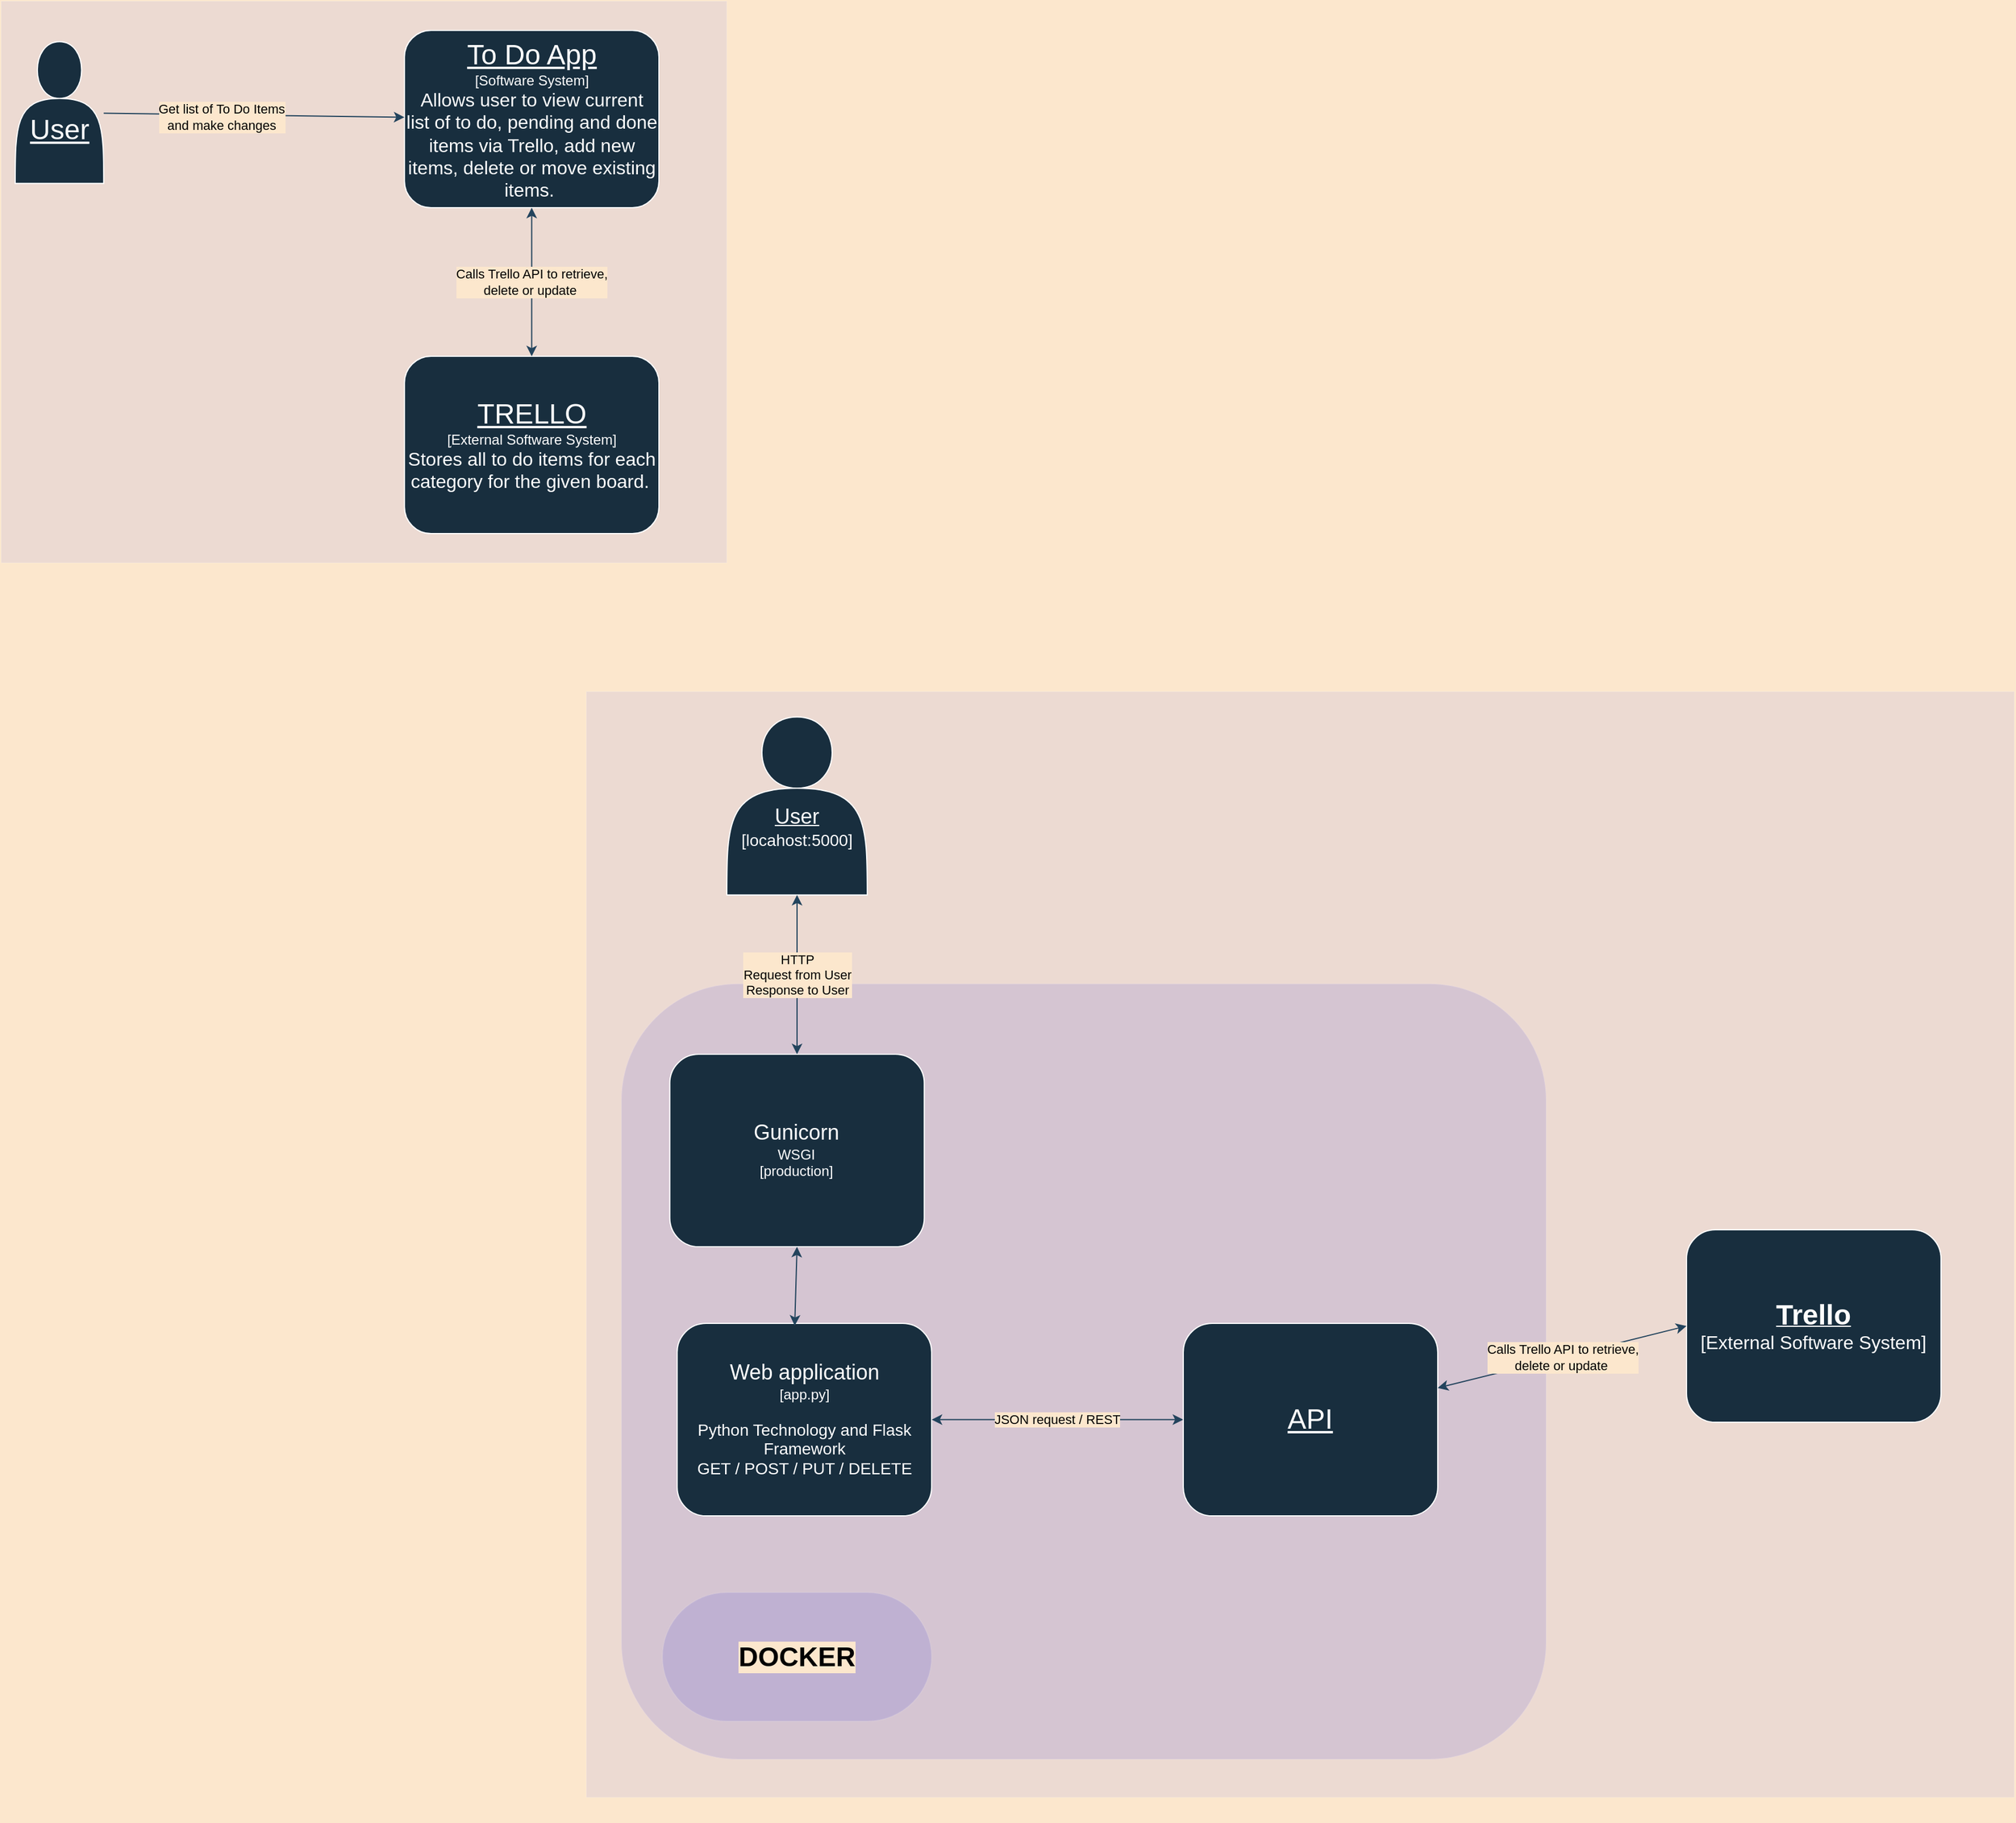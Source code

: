 <mxfile version="13.8.0" type="github">
  <diagram name="Page-1" id="6133507b-19e7-1e82-6fc7-422aa6c4b21f">
    <mxGraphModel dx="1422" dy="2494" grid="1" gridSize="10" guides="1" tooltips="1" connect="1" arrows="1" fold="1" page="1" pageScale="1" pageWidth="1100" pageHeight="850" background="#FCE7CD" math="0" shadow="0">
      <root>
        <mxCell id="0" />
        <mxCell id="1" parent="0" />
        <mxCell id="T8Wpe2ZxtMlLwS92TZOT-49" value="" style="group" vertex="1" connectable="0" parent="1">
          <mxGeometry x="40" y="-1000" width="620" height="480" as="geometry" />
        </mxCell>
        <mxCell id="T8Wpe2ZxtMlLwS92TZOT-48" value="" style="rounded=0;whiteSpace=wrap;html=1;labelBackgroundColor=#FCE7CD;strokeColor=#FFFFFF;fontColor=#FFFFFF;opacity=10;fillColor=#6666FF;" vertex="1" parent="T8Wpe2ZxtMlLwS92TZOT-49">
          <mxGeometry width="620" height="480" as="geometry" />
        </mxCell>
        <mxCell id="T8Wpe2ZxtMlLwS92TZOT-47" value="" style="group" vertex="1" connectable="0" parent="T8Wpe2ZxtMlLwS92TZOT-49">
          <mxGeometry x="12" y="25" width="550" height="430" as="geometry" />
        </mxCell>
        <mxCell id="T8Wpe2ZxtMlLwS92TZOT-30" value="" style="group;labelBorderColor=none;labelBackgroundColor=none;glass=0;opacity=0;fontColor=#FFFFFF;rounded=1;" vertex="1" connectable="0" parent="T8Wpe2ZxtMlLwS92TZOT-47">
          <mxGeometry y="9.605" width="406.484" height="393.801" as="geometry" />
        </mxCell>
        <mxCell id="T8Wpe2ZxtMlLwS92TZOT-28" value="&lt;font&gt;&lt;br&gt;&lt;u style=&quot;font-size: 24px&quot;&gt;&lt;br&gt;User&lt;/u&gt;&lt;br&gt;&lt;br&gt;&lt;/font&gt;" style="shape=actor;whiteSpace=wrap;html=1;fillColor=#182E3E;strokeColor=#FFFFFF;fontColor=#FFFFFF;rounded=1;" vertex="1" parent="T8Wpe2ZxtMlLwS92TZOT-30">
          <mxGeometry width="75.625" height="121.169" as="geometry" />
        </mxCell>
        <mxCell id="T8Wpe2ZxtMlLwS92TZOT-26" value="&lt;font&gt;&lt;u style=&quot;font-size: 24px&quot;&gt;To Do App&lt;br&gt;&lt;/u&gt;[Software System]&lt;br&gt;&lt;font style=&quot;font-size: 16px&quot;&gt;Allows user to view current &lt;br&gt;list of to do, pending and done items via Trello, add new items, delete or move existing items.&amp;nbsp;&lt;/font&gt;&lt;br&gt;&lt;/font&gt;" style="whiteSpace=wrap;html=1;fillColor=#182E3E;strokeColor=#FFFFFF;fontColor=#FFFFFF;rounded=1;" vertex="1" parent="T8Wpe2ZxtMlLwS92TZOT-47">
          <mxGeometry x="332.579" width="217.421" height="151.462" as="geometry" />
        </mxCell>
        <mxCell id="T8Wpe2ZxtMlLwS92TZOT-29" value="&lt;font&gt;&lt;font style=&quot;font-size: 24px&quot;&gt;&lt;u&gt;TRELLO&lt;/u&gt;&lt;/font&gt;&lt;br&gt;&lt;u style=&quot;font-size: 12px&quot;&gt;[&lt;/u&gt;External&amp;nbsp;&lt;span style=&quot;font-size: 12px&quot;&gt;Software System&lt;/span&gt;&lt;u style=&quot;font-size: 12px&quot;&gt;]&lt;/u&gt;&lt;br&gt;&lt;font style=&quot;font-size: 16px&quot;&gt;Stores all to do items for each category for the given board.&lt;/font&gt;&lt;/font&gt;&lt;font style=&quot;font-size: 12px&quot;&gt;&amp;nbsp;&lt;br&gt;&lt;/font&gt;" style="whiteSpace=wrap;html=1;fillColor=#182E3E;strokeColor=#FFFFFF;fontColor=#FFFFFF;rounded=1;" vertex="1" parent="T8Wpe2ZxtMlLwS92TZOT-47">
          <mxGeometry x="332.579" y="278.538" width="217.421" height="151.462" as="geometry" />
        </mxCell>
        <mxCell id="T8Wpe2ZxtMlLwS92TZOT-35" value="Calls Trello API to retrieve, &lt;br&gt;delete or update&amp;nbsp;" style="endArrow=classic;startArrow=classic;html=1;strokeColor=#23445D;labelBackgroundColor=#FCE7CD;entryX=0.5;entryY=1;entryDx=0;entryDy=0;" edge="1" parent="T8Wpe2ZxtMlLwS92TZOT-47" source="T8Wpe2ZxtMlLwS92TZOT-29" target="T8Wpe2ZxtMlLwS92TZOT-26">
          <mxGeometry width="50" height="50" relative="1" as="geometry">
            <mxPoint x="441.589" y="288.147" as="sourcePoint" />
            <mxPoint x="219.355" y="151.462" as="targetPoint" />
          </mxGeometry>
        </mxCell>
        <mxCell id="T8Wpe2ZxtMlLwS92TZOT-31" value="" style="endArrow=classic;html=1;strokeColor=#23445D;labelBackgroundColor=#FCE7CD;" edge="1" parent="T8Wpe2ZxtMlLwS92TZOT-47" source="T8Wpe2ZxtMlLwS92TZOT-28" target="T8Wpe2ZxtMlLwS92TZOT-26">
          <mxGeometry width="50" height="50" relative="1" as="geometry">
            <mxPoint x="73.906" y="73.958" as="sourcePoint" />
            <mxPoint x="122.89" y="20.195" as="targetPoint" />
          </mxGeometry>
        </mxCell>
        <mxCell id="T8Wpe2ZxtMlLwS92TZOT-46" value="&lt;span style=&quot;&quot;&gt;&lt;span style=&quot;color: rgb(0 , 0 , 0)&quot;&gt;Get list of To Do Items&lt;/span&gt;&lt;br style=&quot;color: rgb(0 , 0 , 0)&quot;&gt;&lt;span style=&quot;color: rgb(0 , 0 , 0)&quot;&gt;and make changes&lt;/span&gt;&lt;/span&gt;" style="edgeLabel;html=1;align=center;verticalAlign=middle;resizable=0;points=[];fontColor=#FFFFFF;rounded=1;labelBackgroundColor=#FCE7CD;" vertex="1" connectable="0" parent="T8Wpe2ZxtMlLwS92TZOT-31">
          <mxGeometry x="-0.222" y="-2" relative="1" as="geometry">
            <mxPoint as="offset" />
          </mxGeometry>
        </mxCell>
        <mxCell id="T8Wpe2ZxtMlLwS92TZOT-79" value="" style="group" vertex="1" connectable="0" parent="1">
          <mxGeometry x="570" y="-400" width="1180" height="956" as="geometry" />
        </mxCell>
        <mxCell id="T8Wpe2ZxtMlLwS92TZOT-50" value="" style="group" vertex="1" connectable="0" parent="T8Wpe2ZxtMlLwS92TZOT-79">
          <mxGeometry x="10" y="-10" width="1180" height="956" as="geometry" />
        </mxCell>
        <mxCell id="T8Wpe2ZxtMlLwS92TZOT-69" value="" style="rounded=1;whiteSpace=wrap;html=1;labelBackgroundColor=#FCE7CD;strokeColor=#FFFFFF;gradientColor=none;fontColor=#FFFFFF;opacity=10;fillColor=#0000CC;" vertex="1" parent="T8Wpe2ZxtMlLwS92TZOT-50">
          <mxGeometry x="-10" y="249.862" width="790" height="662.682" as="geometry" />
        </mxCell>
        <mxCell id="T8Wpe2ZxtMlLwS92TZOT-59" value="" style="rounded=0;whiteSpace=wrap;html=1;labelBackgroundColor=#FCE7CD;strokeColor=#FFFFFF;fontColor=#FFFFFF;opacity=10;fillColor=#6666FF;" vertex="1" parent="T8Wpe2ZxtMlLwS92TZOT-50">
          <mxGeometry x="-40" y="0.002" width="1220" height="945.136" as="geometry" />
        </mxCell>
        <mxCell id="T8Wpe2ZxtMlLwS92TZOT-53" value="&lt;font&gt;&lt;br&gt;&lt;u&gt;&lt;br&gt;&lt;font style=&quot;font-size: 18px&quot;&gt;&lt;br&gt;User&lt;/font&gt;&lt;br&gt;&lt;/u&gt;&lt;font style=&quot;font-size: 14px&quot;&gt;[locahost:5000]&lt;/font&gt;&lt;br&gt;&lt;br&gt;&lt;/font&gt;" style="shape=actor;whiteSpace=wrap;html=1;fillColor=#182E3E;strokeColor=#FFFFFF;fontColor=#FFFFFF;rounded=1;" vertex="1" parent="T8Wpe2ZxtMlLwS92TZOT-50">
          <mxGeometry x="80" y="21.727" width="120" height="152.091" as="geometry" />
        </mxCell>
        <mxCell id="T8Wpe2ZxtMlLwS92TZOT-54" value="&lt;font&gt;&lt;font style=&quot;font-size: 18px&quot;&gt;Web application&lt;br&gt;&lt;/font&gt;[app.py]&lt;br&gt;&lt;br&gt;&lt;span style=&quot;font-size: 14px&quot;&gt;Python Technology and Flask Framework&lt;/span&gt;&lt;br&gt;&lt;span style=&quot;font-size: 14px&quot;&gt;GET / POST / PUT / DELETE&lt;/span&gt;&lt;br&gt;&lt;/font&gt;" style="whiteSpace=wrap;html=1;fillColor=#182E3E;strokeColor=#FFFFFF;fontColor=#FFFFFF;rounded=1;" vertex="1" parent="T8Wpe2ZxtMlLwS92TZOT-50">
          <mxGeometry x="37.579" y="540.004" width="217.421" height="164.543" as="geometry" />
        </mxCell>
        <mxCell id="T8Wpe2ZxtMlLwS92TZOT-56" value="JSON request / REST" style="endArrow=classic;startArrow=classic;html=1;strokeColor=#23445D;labelBackgroundColor=#FCE7CD;" edge="1" parent="T8Wpe2ZxtMlLwS92TZOT-50" source="T8Wpe2ZxtMlLwS92TZOT-55" target="T8Wpe2ZxtMlLwS92TZOT-54">
          <mxGeometry width="50" height="50" relative="1" as="geometry">
            <mxPoint x="433.589" y="313.032" as="sourcePoint" />
            <mxPoint x="211.355" y="164.543" as="targetPoint" />
          </mxGeometry>
        </mxCell>
        <mxCell id="T8Wpe2ZxtMlLwS92TZOT-55" value="&lt;font&gt;&lt;font style=&quot;font-size: 24px&quot;&gt;&lt;u&gt;API&lt;/u&gt;&lt;/font&gt;&lt;br&gt;&lt;/font&gt;" style="whiteSpace=wrap;html=1;fillColor=#182E3E;strokeColor=#FFFFFF;fontColor=#FFFFFF;rounded=1;" vertex="1" parent="T8Wpe2ZxtMlLwS92TZOT-50">
          <mxGeometry x="469.999" y="540.008" width="217.421" height="164.543" as="geometry" />
        </mxCell>
        <mxCell id="T8Wpe2ZxtMlLwS92TZOT-64" value="&lt;font&gt;&lt;b&gt;&lt;u&gt;&lt;font style=&quot;font-size: 24px&quot;&gt;Trello&lt;/font&gt;&lt;/u&gt;&lt;/b&gt;&lt;br&gt;&lt;font style=&quot;font-size: 16px&quot;&gt;[External Software System]&lt;/font&gt;&lt;br&gt;&lt;/font&gt;" style="whiteSpace=wrap;html=1;fillColor=#182E3E;strokeColor=#FFFFFF;fontColor=#FFFFFF;rounded=1;" vertex="1" parent="T8Wpe2ZxtMlLwS92TZOT-50">
          <mxGeometry x="899.999" y="460.0" width="217.421" height="164.543" as="geometry" />
        </mxCell>
        <mxCell id="T8Wpe2ZxtMlLwS92TZOT-66" value="Calls Trello API to retrieve, &lt;br&gt;delete or update&amp;nbsp;" style="endArrow=classic;startArrow=classic;html=1;strokeColor=#23445D;labelBackgroundColor=#FCE7CD;exitX=0;exitY=0.5;exitDx=0;exitDy=0;" edge="1" parent="T8Wpe2ZxtMlLwS92TZOT-50" source="T8Wpe2ZxtMlLwS92TZOT-64" target="T8Wpe2ZxtMlLwS92TZOT-55">
          <mxGeometry width="50" height="50" relative="1" as="geometry">
            <mxPoint x="920.579" y="320.727" as="sourcePoint" />
            <mxPoint x="680" y="320.728" as="targetPoint" />
          </mxGeometry>
        </mxCell>
        <mxCell id="T8Wpe2ZxtMlLwS92TZOT-70" value="&lt;font style=&quot;font-size: 23px&quot; color=&quot;#000000&quot;&gt;&lt;b&gt;DOCKER&lt;/b&gt;&lt;/font&gt;" style="rounded=1;whiteSpace=wrap;html=1;labelBackgroundColor=#FCE7CD;strokeColor=#FFFFFF;fillColor=#0000CC;gradientColor=none;fontColor=#FFFFFF;opacity=10;arcSize=50;" vertex="1" parent="T8Wpe2ZxtMlLwS92TZOT-50">
          <mxGeometry x="25" y="770" width="230" height="110" as="geometry" />
        </mxCell>
        <mxCell id="T8Wpe2ZxtMlLwS92TZOT-72" value="&lt;font&gt;&lt;span style=&quot;font-size: 18px&quot;&gt;Gunicorn&lt;br&gt;&lt;/span&gt;WSGI&lt;br&gt;[production]&lt;br&gt;&lt;/font&gt;" style="whiteSpace=wrap;html=1;fillColor=#182E3E;strokeColor=#FFFFFF;fontColor=#FFFFFF;rounded=1;" vertex="1" parent="T8Wpe2ZxtMlLwS92TZOT-50">
          <mxGeometry x="31.289" y="310.004" width="217.421" height="164.543" as="geometry" />
        </mxCell>
        <mxCell id="T8Wpe2ZxtMlLwS92TZOT-78" value="" style="endArrow=classic;startArrow=classic;html=1;strokeColor=#23445D;entryX=0.5;entryY=1;entryDx=0;entryDy=0;exitX=0.462;exitY=0.012;exitDx=0;exitDy=0;exitPerimeter=0;" edge="1" parent="T8Wpe2ZxtMlLwS92TZOT-50" source="T8Wpe2ZxtMlLwS92TZOT-54" target="T8Wpe2ZxtMlLwS92TZOT-72">
          <mxGeometry width="50" height="50" relative="1" as="geometry">
            <mxPoint x="279.999" y="576.184" as="sourcePoint" />
            <mxPoint x="280.0" y="439.998" as="targetPoint" />
          </mxGeometry>
        </mxCell>
        <mxCell id="T8Wpe2ZxtMlLwS92TZOT-77" value="&lt;span style=&quot;&quot;&gt;HTTP&lt;br&gt;Request from User&lt;br&gt;Response to User&lt;/span&gt;" style="endArrow=classic;startArrow=classic;html=1;strokeColor=#23445D;labelBackgroundColor=#FCE7CD;" edge="1" parent="T8Wpe2ZxtMlLwS92TZOT-50" source="T8Wpe2ZxtMlLwS92TZOT-72" target="T8Wpe2ZxtMlLwS92TZOT-53">
          <mxGeometry width="50" height="50" relative="1" as="geometry">
            <mxPoint x="160" y="260" as="sourcePoint" />
            <mxPoint x="210" y="210" as="targetPoint" />
          </mxGeometry>
        </mxCell>
      </root>
    </mxGraphModel>
  </diagram>
</mxfile>
